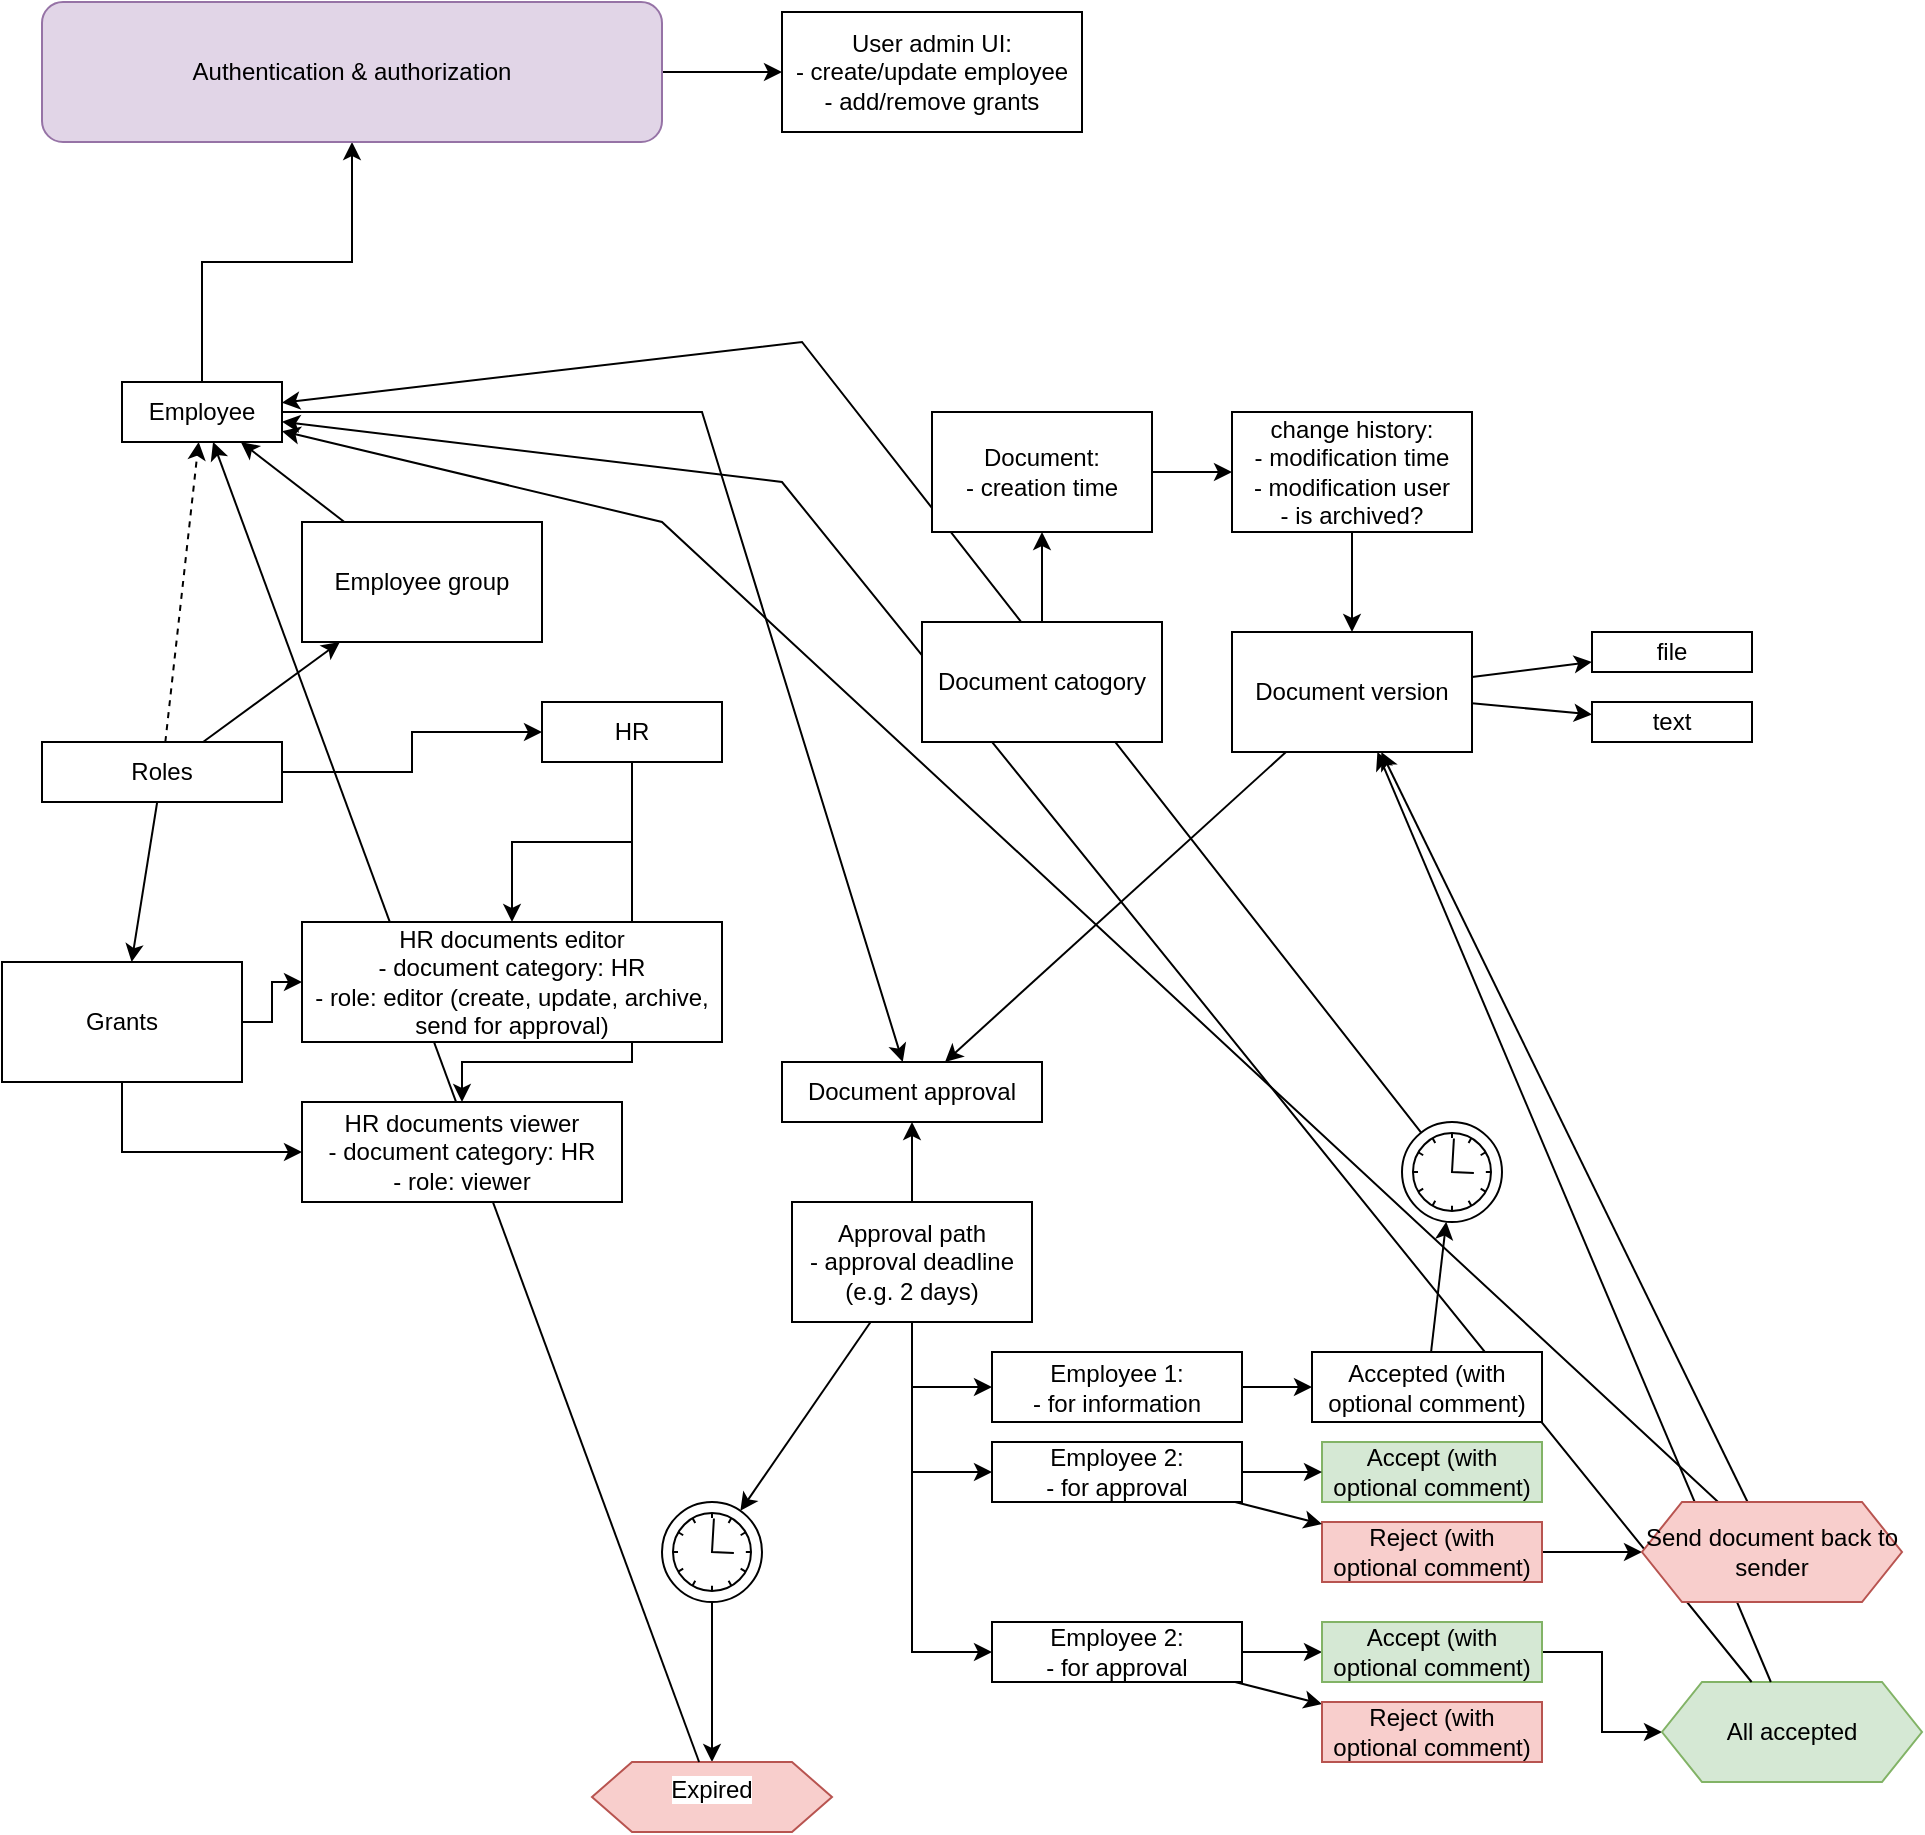 <mxfile version="26.1.1">
  <diagram name="Страница — 1" id="8A-nbTgWlBKbeb01K06F">
    <mxGraphModel dx="995" dy="1827" grid="1" gridSize="10" guides="1" tooltips="1" connect="1" arrows="1" fold="1" page="1" pageScale="1" pageWidth="827" pageHeight="1169" math="0" shadow="0">
      <root>
        <mxCell id="0" />
        <mxCell id="1" parent="0" />
        <mxCell id="qkGpO7CYFmA1Y63BdfGV-83" value="" style="edgeStyle=orthogonalEdgeStyle;rounded=0;orthogonalLoop=1;jettySize=auto;html=1;" edge="1" parent="1" source="qkGpO7CYFmA1Y63BdfGV-2" target="qkGpO7CYFmA1Y63BdfGV-81">
          <mxGeometry relative="1" as="geometry">
            <mxPoint x="110" y="5.0" as="targetPoint" />
          </mxGeometry>
        </mxCell>
        <mxCell id="qkGpO7CYFmA1Y63BdfGV-2" value="Employee" style="rounded=0;whiteSpace=wrap;html=1;" vertex="1" parent="1">
          <mxGeometry x="70" y="70" width="80" height="30" as="geometry" />
        </mxCell>
        <mxCell id="qkGpO7CYFmA1Y63BdfGV-6" value="" style="endArrow=classic;html=1;rounded=0;" edge="1" parent="1" source="qkGpO7CYFmA1Y63BdfGV-13" target="qkGpO7CYFmA1Y63BdfGV-7">
          <mxGeometry width="50" height="50" relative="1" as="geometry">
            <mxPoint x="495" y="325" as="sourcePoint" />
            <mxPoint x="545" y="275" as="targetPoint" />
          </mxGeometry>
        </mxCell>
        <mxCell id="qkGpO7CYFmA1Y63BdfGV-7" value="file" style="rounded=0;whiteSpace=wrap;html=1;" vertex="1" parent="1">
          <mxGeometry x="805" y="195" width="80" height="20" as="geometry" />
        </mxCell>
        <mxCell id="qkGpO7CYFmA1Y63BdfGV-8" value="text" style="rounded=0;whiteSpace=wrap;html=1;" vertex="1" parent="1">
          <mxGeometry x="805" y="230" width="80" height="20" as="geometry" />
        </mxCell>
        <mxCell id="qkGpO7CYFmA1Y63BdfGV-9" value="" style="endArrow=classic;html=1;rounded=0;" edge="1" parent="1" source="qkGpO7CYFmA1Y63BdfGV-13" target="qkGpO7CYFmA1Y63BdfGV-8">
          <mxGeometry width="50" height="50" relative="1" as="geometry">
            <mxPoint x="495" y="325" as="sourcePoint" />
            <mxPoint x="545" y="275" as="targetPoint" />
          </mxGeometry>
        </mxCell>
        <mxCell id="qkGpO7CYFmA1Y63BdfGV-11" value="change history:&lt;div&gt;- modification time&lt;/div&gt;&lt;div&gt;- modification user&lt;/div&gt;&lt;div&gt;- is archived?&lt;/div&gt;" style="rounded=0;whiteSpace=wrap;html=1;" vertex="1" parent="1">
          <mxGeometry x="625" y="85" width="120" height="60" as="geometry" />
        </mxCell>
        <mxCell id="qkGpO7CYFmA1Y63BdfGV-13" value="Document version" style="rounded=0;whiteSpace=wrap;html=1;" vertex="1" parent="1">
          <mxGeometry x="625" y="195" width="120" height="60" as="geometry" />
        </mxCell>
        <mxCell id="qkGpO7CYFmA1Y63BdfGV-14" value="" style="endArrow=classic;html=1;rounded=0;" edge="1" parent="1" source="qkGpO7CYFmA1Y63BdfGV-3" target="qkGpO7CYFmA1Y63BdfGV-11">
          <mxGeometry width="50" height="50" relative="1" as="geometry">
            <mxPoint x="735" y="285" as="sourcePoint" />
            <mxPoint x="775" y="305" as="targetPoint" />
          </mxGeometry>
        </mxCell>
        <mxCell id="qkGpO7CYFmA1Y63BdfGV-15" value="" style="endArrow=classic;html=1;rounded=0;" edge="1" parent="1" source="qkGpO7CYFmA1Y63BdfGV-11" target="qkGpO7CYFmA1Y63BdfGV-13">
          <mxGeometry width="50" height="50" relative="1" as="geometry">
            <mxPoint x="495" y="325" as="sourcePoint" />
            <mxPoint x="545" y="275" as="targetPoint" />
          </mxGeometry>
        </mxCell>
        <mxCell id="qkGpO7CYFmA1Y63BdfGV-16" value="Employee group" style="rounded=0;whiteSpace=wrap;html=1;" vertex="1" parent="1">
          <mxGeometry x="160" y="140" width="120" height="60" as="geometry" />
        </mxCell>
        <mxCell id="qkGpO7CYFmA1Y63BdfGV-17" value="" style="endArrow=classic;html=1;rounded=0;" edge="1" parent="1" source="qkGpO7CYFmA1Y63BdfGV-16" target="qkGpO7CYFmA1Y63BdfGV-2">
          <mxGeometry width="50" height="50" relative="1" as="geometry">
            <mxPoint x="390" y="430" as="sourcePoint" />
            <mxPoint x="440" y="380" as="targetPoint" />
          </mxGeometry>
        </mxCell>
        <mxCell id="qkGpO7CYFmA1Y63BdfGV-30" value="" style="edgeStyle=orthogonalEdgeStyle;rounded=0;orthogonalLoop=1;jettySize=auto;html=1;" edge="1" parent="1" source="qkGpO7CYFmA1Y63BdfGV-18" target="qkGpO7CYFmA1Y63BdfGV-29">
          <mxGeometry relative="1" as="geometry" />
        </mxCell>
        <mxCell id="qkGpO7CYFmA1Y63BdfGV-18" value="Roles" style="rounded=0;whiteSpace=wrap;html=1;" vertex="1" parent="1">
          <mxGeometry x="30" y="250" width="120" height="30" as="geometry" />
        </mxCell>
        <mxCell id="qkGpO7CYFmA1Y63BdfGV-19" value="" style="endArrow=classic;html=1;rounded=0;" edge="1" parent="1" source="qkGpO7CYFmA1Y63BdfGV-18" target="qkGpO7CYFmA1Y63BdfGV-16">
          <mxGeometry width="50" height="50" relative="1" as="geometry">
            <mxPoint x="390" y="430" as="sourcePoint" />
            <mxPoint x="440" y="380" as="targetPoint" />
          </mxGeometry>
        </mxCell>
        <mxCell id="qkGpO7CYFmA1Y63BdfGV-20" value="" style="endArrow=classic;html=1;rounded=0;dashed=1;" edge="1" parent="1" source="qkGpO7CYFmA1Y63BdfGV-18" target="qkGpO7CYFmA1Y63BdfGV-2">
          <mxGeometry width="50" height="50" relative="1" as="geometry">
            <mxPoint x="390" y="430" as="sourcePoint" />
            <mxPoint x="440" y="380" as="targetPoint" />
          </mxGeometry>
        </mxCell>
        <mxCell id="qkGpO7CYFmA1Y63BdfGV-22" value="Grants" style="rounded=0;whiteSpace=wrap;html=1;" vertex="1" parent="1">
          <mxGeometry x="10" y="360" width="120" height="60" as="geometry" />
        </mxCell>
        <mxCell id="qkGpO7CYFmA1Y63BdfGV-24" value="" style="endArrow=classic;html=1;rounded=0;edgeStyle=orthogonalEdgeStyle;" edge="1" parent="1" source="qkGpO7CYFmA1Y63BdfGV-22" target="qkGpO7CYFmA1Y63BdfGV-23">
          <mxGeometry width="50" height="50" relative="1" as="geometry">
            <mxPoint x="320" y="430" as="sourcePoint" />
            <mxPoint x="370" y="380" as="targetPoint" />
          </mxGeometry>
        </mxCell>
        <mxCell id="qkGpO7CYFmA1Y63BdfGV-26" value="" style="endArrow=classic;html=1;rounded=0;" edge="1" parent="1" source="qkGpO7CYFmA1Y63BdfGV-25" target="qkGpO7CYFmA1Y63BdfGV-3">
          <mxGeometry width="50" height="50" relative="1" as="geometry">
            <mxPoint x="495" y="5" as="sourcePoint" />
            <mxPoint x="545" y="-45" as="targetPoint" />
          </mxGeometry>
        </mxCell>
        <mxCell id="qkGpO7CYFmA1Y63BdfGV-31" value="" style="edgeStyle=orthogonalEdgeStyle;rounded=0;orthogonalLoop=1;jettySize=auto;html=1;" edge="1" parent="1" source="qkGpO7CYFmA1Y63BdfGV-29" target="qkGpO7CYFmA1Y63BdfGV-23">
          <mxGeometry relative="1" as="geometry" />
        </mxCell>
        <mxCell id="qkGpO7CYFmA1Y63BdfGV-32" value="" style="edgeStyle=orthogonalEdgeStyle;rounded=0;orthogonalLoop=1;jettySize=auto;html=1;" edge="1" parent="1" source="qkGpO7CYFmA1Y63BdfGV-29" target="qkGpO7CYFmA1Y63BdfGV-27">
          <mxGeometry relative="1" as="geometry">
            <Array as="points">
              <mxPoint x="325" y="410" />
              <mxPoint x="240" y="410" />
            </Array>
          </mxGeometry>
        </mxCell>
        <mxCell id="qkGpO7CYFmA1Y63BdfGV-29" value="HR" style="rounded=0;whiteSpace=wrap;html=1;" vertex="1" parent="1">
          <mxGeometry x="280" y="230" width="90" height="30" as="geometry" />
        </mxCell>
        <mxCell id="qkGpO7CYFmA1Y63BdfGV-33" value="" style="endArrow=classic;html=1;rounded=0;" edge="1" parent="1" source="qkGpO7CYFmA1Y63BdfGV-18" target="qkGpO7CYFmA1Y63BdfGV-22">
          <mxGeometry width="50" height="50" relative="1" as="geometry">
            <mxPoint x="390" y="350" as="sourcePoint" />
            <mxPoint x="440" y="300" as="targetPoint" />
          </mxGeometry>
        </mxCell>
        <mxCell id="qkGpO7CYFmA1Y63BdfGV-34" value="Document approval" style="rounded=0;whiteSpace=wrap;html=1;" vertex="1" parent="1">
          <mxGeometry x="400" y="410" width="130" height="30" as="geometry" />
        </mxCell>
        <mxCell id="qkGpO7CYFmA1Y63BdfGV-35" value="Accept (with optional comment)" style="rounded=0;whiteSpace=wrap;html=1;fillColor=#d5e8d4;strokeColor=#82b366;" vertex="1" parent="1">
          <mxGeometry x="670" y="600" width="110" height="30" as="geometry" />
        </mxCell>
        <mxCell id="qkGpO7CYFmA1Y63BdfGV-59" value="" style="edgeStyle=orthogonalEdgeStyle;rounded=0;orthogonalLoop=1;jettySize=auto;html=1;" edge="1" parent="1" source="qkGpO7CYFmA1Y63BdfGV-36" target="qkGpO7CYFmA1Y63BdfGV-58">
          <mxGeometry relative="1" as="geometry" />
        </mxCell>
        <mxCell id="qkGpO7CYFmA1Y63BdfGV-36" value="Reject (with optional comment)" style="rounded=0;whiteSpace=wrap;html=1;fillColor=#f8cecc;strokeColor=#b85450;" vertex="1" parent="1">
          <mxGeometry x="670" y="640" width="110" height="30" as="geometry" />
        </mxCell>
        <mxCell id="qkGpO7CYFmA1Y63BdfGV-37" value="" style="endArrow=classic;html=1;rounded=0;" edge="1" parent="1" source="qkGpO7CYFmA1Y63BdfGV-49" target="qkGpO7CYFmA1Y63BdfGV-54">
          <mxGeometry width="50" height="50" relative="1" as="geometry">
            <mxPoint x="390" y="350" as="sourcePoint" />
            <mxPoint x="440" y="300" as="targetPoint" />
          </mxGeometry>
        </mxCell>
        <mxCell id="qkGpO7CYFmA1Y63BdfGV-38" value="" style="endArrow=classic;html=1;rounded=0;" edge="1" parent="1" source="qkGpO7CYFmA1Y63BdfGV-49" target="qkGpO7CYFmA1Y63BdfGV-55">
          <mxGeometry width="50" height="50" relative="1" as="geometry">
            <mxPoint x="390" y="350" as="sourcePoint" />
            <mxPoint x="440" y="300" as="targetPoint" />
          </mxGeometry>
        </mxCell>
        <mxCell id="qkGpO7CYFmA1Y63BdfGV-39" value="Approval path&lt;div&gt;- approval deadline (e.g. 2 days)&lt;/div&gt;" style="rounded=0;whiteSpace=wrap;html=1;" vertex="1" parent="1">
          <mxGeometry x="405" y="480" width="120" height="60" as="geometry" />
        </mxCell>
        <mxCell id="qkGpO7CYFmA1Y63BdfGV-40" value="" style="endArrow=classic;html=1;rounded=0;" edge="1" parent="1" source="qkGpO7CYFmA1Y63BdfGV-39" target="qkGpO7CYFmA1Y63BdfGV-34">
          <mxGeometry width="50" height="50" relative="1" as="geometry">
            <mxPoint x="390" y="470" as="sourcePoint" />
            <mxPoint x="440" y="420" as="targetPoint" />
          </mxGeometry>
        </mxCell>
        <mxCell id="qkGpO7CYFmA1Y63BdfGV-48" value="" style="edgeStyle=orthogonalEdgeStyle;rounded=0;orthogonalLoop=1;jettySize=auto;html=1;" edge="1" parent="1" source="qkGpO7CYFmA1Y63BdfGV-42" target="qkGpO7CYFmA1Y63BdfGV-47">
          <mxGeometry relative="1" as="geometry" />
        </mxCell>
        <mxCell id="qkGpO7CYFmA1Y63BdfGV-42" value="Employee 1:&lt;div&gt;- for information&lt;/div&gt;" style="rounded=0;whiteSpace=wrap;html=1;" vertex="1" parent="1">
          <mxGeometry x="505" y="555" width="125" height="35" as="geometry" />
        </mxCell>
        <mxCell id="qkGpO7CYFmA1Y63BdfGV-43" value="" style="endArrow=classic;html=1;rounded=0;edgeStyle=orthogonalEdgeStyle;entryX=0;entryY=0.5;entryDx=0;entryDy=0;" edge="1" parent="1" source="qkGpO7CYFmA1Y63BdfGV-39" target="qkGpO7CYFmA1Y63BdfGV-42">
          <mxGeometry width="50" height="50" relative="1" as="geometry">
            <mxPoint x="390" y="470" as="sourcePoint" />
            <mxPoint x="440" y="420" as="targetPoint" />
          </mxGeometry>
        </mxCell>
        <mxCell id="qkGpO7CYFmA1Y63BdfGV-44" value="" style="endArrow=classic;html=1;rounded=0;entryX=0;entryY=0.5;entryDx=0;entryDy=0;edgeStyle=orthogonalEdgeStyle;exitX=0.5;exitY=1;exitDx=0;exitDy=0;" edge="1" parent="1" source="qkGpO7CYFmA1Y63BdfGV-22" target="qkGpO7CYFmA1Y63BdfGV-27">
          <mxGeometry width="50" height="50" relative="1" as="geometry">
            <mxPoint x="390" y="470" as="sourcePoint" />
            <mxPoint x="440" y="420" as="targetPoint" />
          </mxGeometry>
        </mxCell>
        <mxCell id="qkGpO7CYFmA1Y63BdfGV-45" value="Employee 2:&lt;div&gt;- for approval&lt;/div&gt;" style="rounded=0;whiteSpace=wrap;html=1;" vertex="1" parent="1">
          <mxGeometry x="505" y="600" width="125" height="30" as="geometry" />
        </mxCell>
        <mxCell id="qkGpO7CYFmA1Y63BdfGV-46" value="" style="endArrow=classic;html=1;rounded=0;edgeStyle=orthogonalEdgeStyle;entryX=0;entryY=0.5;entryDx=0;entryDy=0;exitX=0.5;exitY=1;exitDx=0;exitDy=0;" edge="1" parent="1" source="qkGpO7CYFmA1Y63BdfGV-39" target="qkGpO7CYFmA1Y63BdfGV-45">
          <mxGeometry width="50" height="50" relative="1" as="geometry">
            <mxPoint x="475" y="550" as="sourcePoint" />
            <mxPoint x="515" y="578" as="targetPoint" />
          </mxGeometry>
        </mxCell>
        <mxCell id="qkGpO7CYFmA1Y63BdfGV-49" value="Employee 2:&lt;div&gt;- for approval&lt;/div&gt;" style="rounded=0;whiteSpace=wrap;html=1;" vertex="1" parent="1">
          <mxGeometry x="505" y="690" width="125" height="30" as="geometry" />
        </mxCell>
        <mxCell id="qkGpO7CYFmA1Y63BdfGV-50" value="" style="endArrow=classic;html=1;rounded=0;edgeStyle=orthogonalEdgeStyle;entryX=0;entryY=0.5;entryDx=0;entryDy=0;exitX=0.5;exitY=1;exitDx=0;exitDy=0;" edge="1" parent="1" source="qkGpO7CYFmA1Y63BdfGV-39" target="qkGpO7CYFmA1Y63BdfGV-49">
          <mxGeometry width="50" height="50" relative="1" as="geometry">
            <mxPoint x="475" y="550" as="sourcePoint" />
            <mxPoint x="515" y="625" as="targetPoint" />
          </mxGeometry>
        </mxCell>
        <mxCell id="qkGpO7CYFmA1Y63BdfGV-65" value="" style="edgeStyle=orthogonalEdgeStyle;rounded=0;orthogonalLoop=1;jettySize=auto;html=1;" edge="1" parent="1" source="qkGpO7CYFmA1Y63BdfGV-54" target="qkGpO7CYFmA1Y63BdfGV-64">
          <mxGeometry relative="1" as="geometry" />
        </mxCell>
        <mxCell id="qkGpO7CYFmA1Y63BdfGV-54" value="Accept (with optional comment)" style="rounded=0;whiteSpace=wrap;html=1;fillColor=#d5e8d4;strokeColor=#82b366;" vertex="1" parent="1">
          <mxGeometry x="670" y="690" width="110" height="30" as="geometry" />
        </mxCell>
        <mxCell id="qkGpO7CYFmA1Y63BdfGV-55" value="Reject (with optional comment)" style="rounded=0;whiteSpace=wrap;html=1;fillColor=#f8cecc;strokeColor=#b85450;" vertex="1" parent="1">
          <mxGeometry x="670" y="730" width="110" height="30" as="geometry" />
        </mxCell>
        <mxCell id="qkGpO7CYFmA1Y63BdfGV-56" value="" style="endArrow=classic;html=1;rounded=0;" edge="1" parent="1" source="qkGpO7CYFmA1Y63BdfGV-45" target="qkGpO7CYFmA1Y63BdfGV-35">
          <mxGeometry width="50" height="50" relative="1" as="geometry">
            <mxPoint x="640" y="715" as="sourcePoint" />
            <mxPoint x="680" y="715" as="targetPoint" />
          </mxGeometry>
        </mxCell>
        <mxCell id="qkGpO7CYFmA1Y63BdfGV-57" value="" style="endArrow=classic;html=1;rounded=0;" edge="1" parent="1" source="qkGpO7CYFmA1Y63BdfGV-45" target="qkGpO7CYFmA1Y63BdfGV-36">
          <mxGeometry width="50" height="50" relative="1" as="geometry">
            <mxPoint x="640" y="625" as="sourcePoint" />
            <mxPoint x="680" y="625" as="targetPoint" />
          </mxGeometry>
        </mxCell>
        <mxCell id="qkGpO7CYFmA1Y63BdfGV-60" value="" style="endArrow=classic;html=1;rounded=0;" edge="1" parent="1" source="qkGpO7CYFmA1Y63BdfGV-2" target="qkGpO7CYFmA1Y63BdfGV-34">
          <mxGeometry width="50" height="50" relative="1" as="geometry">
            <mxPoint x="520" y="410" as="sourcePoint" />
            <mxPoint x="570" y="360" as="targetPoint" />
            <Array as="points">
              <mxPoint x="360" y="85" />
            </Array>
          </mxGeometry>
        </mxCell>
        <mxCell id="qkGpO7CYFmA1Y63BdfGV-62" value="" style="endArrow=classic;html=1;rounded=0;" edge="1" parent="1" source="qkGpO7CYFmA1Y63BdfGV-58" target="qkGpO7CYFmA1Y63BdfGV-2">
          <mxGeometry width="50" height="50" relative="1" as="geometry">
            <mxPoint x="650" y="590" as="sourcePoint" />
            <mxPoint x="420" y="260" as="targetPoint" />
            <Array as="points">
              <mxPoint x="340" y="140" />
            </Array>
          </mxGeometry>
        </mxCell>
        <mxCell id="qkGpO7CYFmA1Y63BdfGV-64" value="All accepted" style="shape=hexagon;perimeter=hexagonPerimeter2;whiteSpace=wrap;html=1;fixedSize=1;fillColor=#d5e8d4;strokeColor=#82b366;rounded=0;" vertex="1" parent="1">
          <mxGeometry x="840" y="720" width="130" height="50" as="geometry" />
        </mxCell>
        <mxCell id="qkGpO7CYFmA1Y63BdfGV-67" value="" style="endArrow=classic;html=1;rounded=0;" edge="1" parent="1" source="qkGpO7CYFmA1Y63BdfGV-64" target="qkGpO7CYFmA1Y63BdfGV-2">
          <mxGeometry width="50" height="50" relative="1" as="geometry">
            <mxPoint x="550" y="530" as="sourcePoint" />
            <mxPoint x="600" y="480" as="targetPoint" />
            <Array as="points">
              <mxPoint x="400" y="120" />
            </Array>
          </mxGeometry>
        </mxCell>
        <mxCell id="qkGpO7CYFmA1Y63BdfGV-66" value="" style="endArrow=classic;html=1;rounded=0;" edge="1" parent="1" source="qkGpO7CYFmA1Y63BdfGV-13" target="qkGpO7CYFmA1Y63BdfGV-34">
          <mxGeometry width="50" height="50" relative="1" as="geometry">
            <mxPoint x="550" y="380" as="sourcePoint" />
            <mxPoint x="600" y="330" as="targetPoint" />
          </mxGeometry>
        </mxCell>
        <mxCell id="qkGpO7CYFmA1Y63BdfGV-70" value="" style="endArrow=classic;html=1;rounded=0;" edge="1" parent="1" source="qkGpO7CYFmA1Y63BdfGV-64" target="qkGpO7CYFmA1Y63BdfGV-13">
          <mxGeometry width="50" height="50" relative="1" as="geometry">
            <mxPoint x="893" y="640" as="sourcePoint" />
            <mxPoint x="710" y="265" as="targetPoint" />
          </mxGeometry>
        </mxCell>
        <mxCell id="qkGpO7CYFmA1Y63BdfGV-69" value="" style="endArrow=classic;html=1;rounded=0;" edge="1" parent="1" source="qkGpO7CYFmA1Y63BdfGV-58" target="qkGpO7CYFmA1Y63BdfGV-13">
          <mxGeometry width="50" height="50" relative="1" as="geometry">
            <mxPoint x="550" y="420" as="sourcePoint" />
            <mxPoint x="600" y="370" as="targetPoint" />
          </mxGeometry>
        </mxCell>
        <mxCell id="qkGpO7CYFmA1Y63BdfGV-74" value="" style="edgeStyle=orthogonalEdgeStyle;rounded=0;orthogonalLoop=1;jettySize=auto;html=1;" edge="1" parent="1" source="qkGpO7CYFmA1Y63BdfGV-71" target="qkGpO7CYFmA1Y63BdfGV-73">
          <mxGeometry relative="1" as="geometry" />
        </mxCell>
        <mxCell id="qkGpO7CYFmA1Y63BdfGV-71" value="" style="points=[[0.145,0.145,0],[0.5,0,0],[0.855,0.145,0],[1,0.5,0],[0.855,0.855,0],[0.5,1,0],[0.145,0.855,0],[0,0.5,0]];shape=mxgraph.bpmn.event;html=1;verticalLabelPosition=bottom;labelBackgroundColor=#ffffff;verticalAlign=top;align=center;perimeter=ellipsePerimeter;outlineConnect=0;aspect=fixed;outline=standard;symbol=timer;" vertex="1" parent="1">
          <mxGeometry x="340" y="630" width="50" height="50" as="geometry" />
        </mxCell>
        <mxCell id="qkGpO7CYFmA1Y63BdfGV-72" value="" style="endArrow=classic;html=1;rounded=0;" edge="1" parent="1" source="qkGpO7CYFmA1Y63BdfGV-39" target="qkGpO7CYFmA1Y63BdfGV-71">
          <mxGeometry x="-0.003" width="50" height="50" relative="1" as="geometry">
            <mxPoint x="540" y="550" as="sourcePoint" />
            <mxPoint x="590" y="500" as="targetPoint" />
            <mxPoint as="offset" />
          </mxGeometry>
        </mxCell>
        <mxCell id="qkGpO7CYFmA1Y63BdfGV-73" value="&lt;span&gt;Expired&lt;/span&gt;" style="shape=hexagon;perimeter=hexagonPerimeter2;whiteSpace=wrap;html=1;fixedSize=1;verticalAlign=top;labelBackgroundColor=#ffffff;fillColor=#f8cecc;strokeColor=#b85450;" vertex="1" parent="1">
          <mxGeometry x="305" y="760" width="120" height="35" as="geometry" />
        </mxCell>
        <mxCell id="qkGpO7CYFmA1Y63BdfGV-75" value="" style="endArrow=classic;html=1;rounded=0;" edge="1" parent="1" source="qkGpO7CYFmA1Y63BdfGV-73" target="qkGpO7CYFmA1Y63BdfGV-2">
          <mxGeometry width="50" height="50" relative="1" as="geometry">
            <mxPoint x="540" y="680" as="sourcePoint" />
            <mxPoint x="590" y="630" as="targetPoint" />
          </mxGeometry>
        </mxCell>
        <mxCell id="qkGpO7CYFmA1Y63BdfGV-77" value="" style="points=[[0.145,0.145,0],[0.5,0,0],[0.855,0.145,0],[1,0.5,0],[0.855,0.855,0],[0.5,1,0],[0.145,0.855,0],[0,0.5,0]];shape=mxgraph.bpmn.event;html=1;verticalLabelPosition=bottom;labelBackgroundColor=#ffffff;verticalAlign=top;align=center;perimeter=ellipsePerimeter;outlineConnect=0;aspect=fixed;outline=standard;symbol=timer;" vertex="1" parent="1">
          <mxGeometry x="710" y="440" width="50" height="50" as="geometry" />
        </mxCell>
        <mxCell id="qkGpO7CYFmA1Y63BdfGV-78" value="" style="endArrow=classic;html=1;rounded=0;" edge="1" parent="1" source="qkGpO7CYFmA1Y63BdfGV-47" target="qkGpO7CYFmA1Y63BdfGV-77">
          <mxGeometry width="50" height="50" relative="1" as="geometry">
            <mxPoint x="540" y="470" as="sourcePoint" />
            <mxPoint x="590" y="420" as="targetPoint" />
          </mxGeometry>
        </mxCell>
        <mxCell id="qkGpO7CYFmA1Y63BdfGV-80" value="" style="endArrow=classic;html=1;rounded=0;" edge="1" parent="1" source="qkGpO7CYFmA1Y63BdfGV-77" target="qkGpO7CYFmA1Y63BdfGV-2">
          <mxGeometry width="50" height="50" relative="1" as="geometry">
            <mxPoint x="540" y="470" as="sourcePoint" />
            <mxPoint x="590" y="420" as="targetPoint" />
            <Array as="points">
              <mxPoint x="410" y="50" />
            </Array>
          </mxGeometry>
        </mxCell>
        <mxCell id="qkGpO7CYFmA1Y63BdfGV-25" value="Document catogory" style="rounded=0;whiteSpace=wrap;html=1;" vertex="1" parent="1">
          <mxGeometry x="470" y="190" width="120" height="60" as="geometry" />
        </mxCell>
        <mxCell id="qkGpO7CYFmA1Y63BdfGV-47" value="Accepted (with optional comment)" style="rounded=0;whiteSpace=wrap;html=1;" vertex="1" parent="1">
          <mxGeometry x="665" y="555" width="115" height="35" as="geometry" />
        </mxCell>
        <mxCell id="qkGpO7CYFmA1Y63BdfGV-58" value="Send document back to sender" style="shape=hexagon;perimeter=hexagonPerimeter2;whiteSpace=wrap;html=1;fixedSize=1;fillColor=#f8cecc;strokeColor=#b85450;rounded=0;" vertex="1" parent="1">
          <mxGeometry x="830" y="630" width="130" height="50" as="geometry" />
        </mxCell>
        <mxCell id="qkGpO7CYFmA1Y63BdfGV-27" value="HR documents viewer&lt;div&gt;- document category: HR&lt;/div&gt;&lt;div&gt;- role: viewer&lt;/div&gt;" style="rounded=0;whiteSpace=wrap;html=1;" vertex="1" parent="1">
          <mxGeometry x="160" y="430" width="160" height="50" as="geometry" />
        </mxCell>
        <mxCell id="qkGpO7CYFmA1Y63BdfGV-23" value="HR documents editor&lt;div&gt;- document category: HR&lt;/div&gt;&lt;div&gt;- role: editor (create, update, archive, send for approval)&lt;/div&gt;" style="rounded=0;whiteSpace=wrap;html=1;" vertex="1" parent="1">
          <mxGeometry x="160" y="340" width="210" height="60" as="geometry" />
        </mxCell>
        <mxCell id="qkGpO7CYFmA1Y63BdfGV-3" value="Document:&lt;div&gt;- creation time&lt;/div&gt;" style="rounded=0;whiteSpace=wrap;html=1;" vertex="1" parent="1">
          <mxGeometry x="475" y="85" width="110" height="60" as="geometry" />
        </mxCell>
        <mxCell id="qkGpO7CYFmA1Y63BdfGV-86" value="" style="edgeStyle=orthogonalEdgeStyle;rounded=0;orthogonalLoop=1;jettySize=auto;html=1;" edge="1" parent="1" source="qkGpO7CYFmA1Y63BdfGV-81" target="qkGpO7CYFmA1Y63BdfGV-87">
          <mxGeometry relative="1" as="geometry">
            <mxPoint x="420" y="-85.0" as="targetPoint" />
          </mxGeometry>
        </mxCell>
        <mxCell id="qkGpO7CYFmA1Y63BdfGV-81" value="Authentication &amp;amp; authorization" style="rounded=1;whiteSpace=wrap;html=1;fillColor=#e1d5e7;strokeColor=#9673a6;" vertex="1" parent="1">
          <mxGeometry x="30" y="-120" width="310" height="70" as="geometry" />
        </mxCell>
        <mxCell id="qkGpO7CYFmA1Y63BdfGV-87" value="User admin UI:&lt;div&gt;- create/update employee&lt;/div&gt;&lt;div&gt;- add/remove grants&lt;/div&gt;" style="rounded=0;whiteSpace=wrap;html=1;" vertex="1" parent="1">
          <mxGeometry x="400" y="-115" width="150" height="60" as="geometry" />
        </mxCell>
      </root>
    </mxGraphModel>
  </diagram>
</mxfile>
